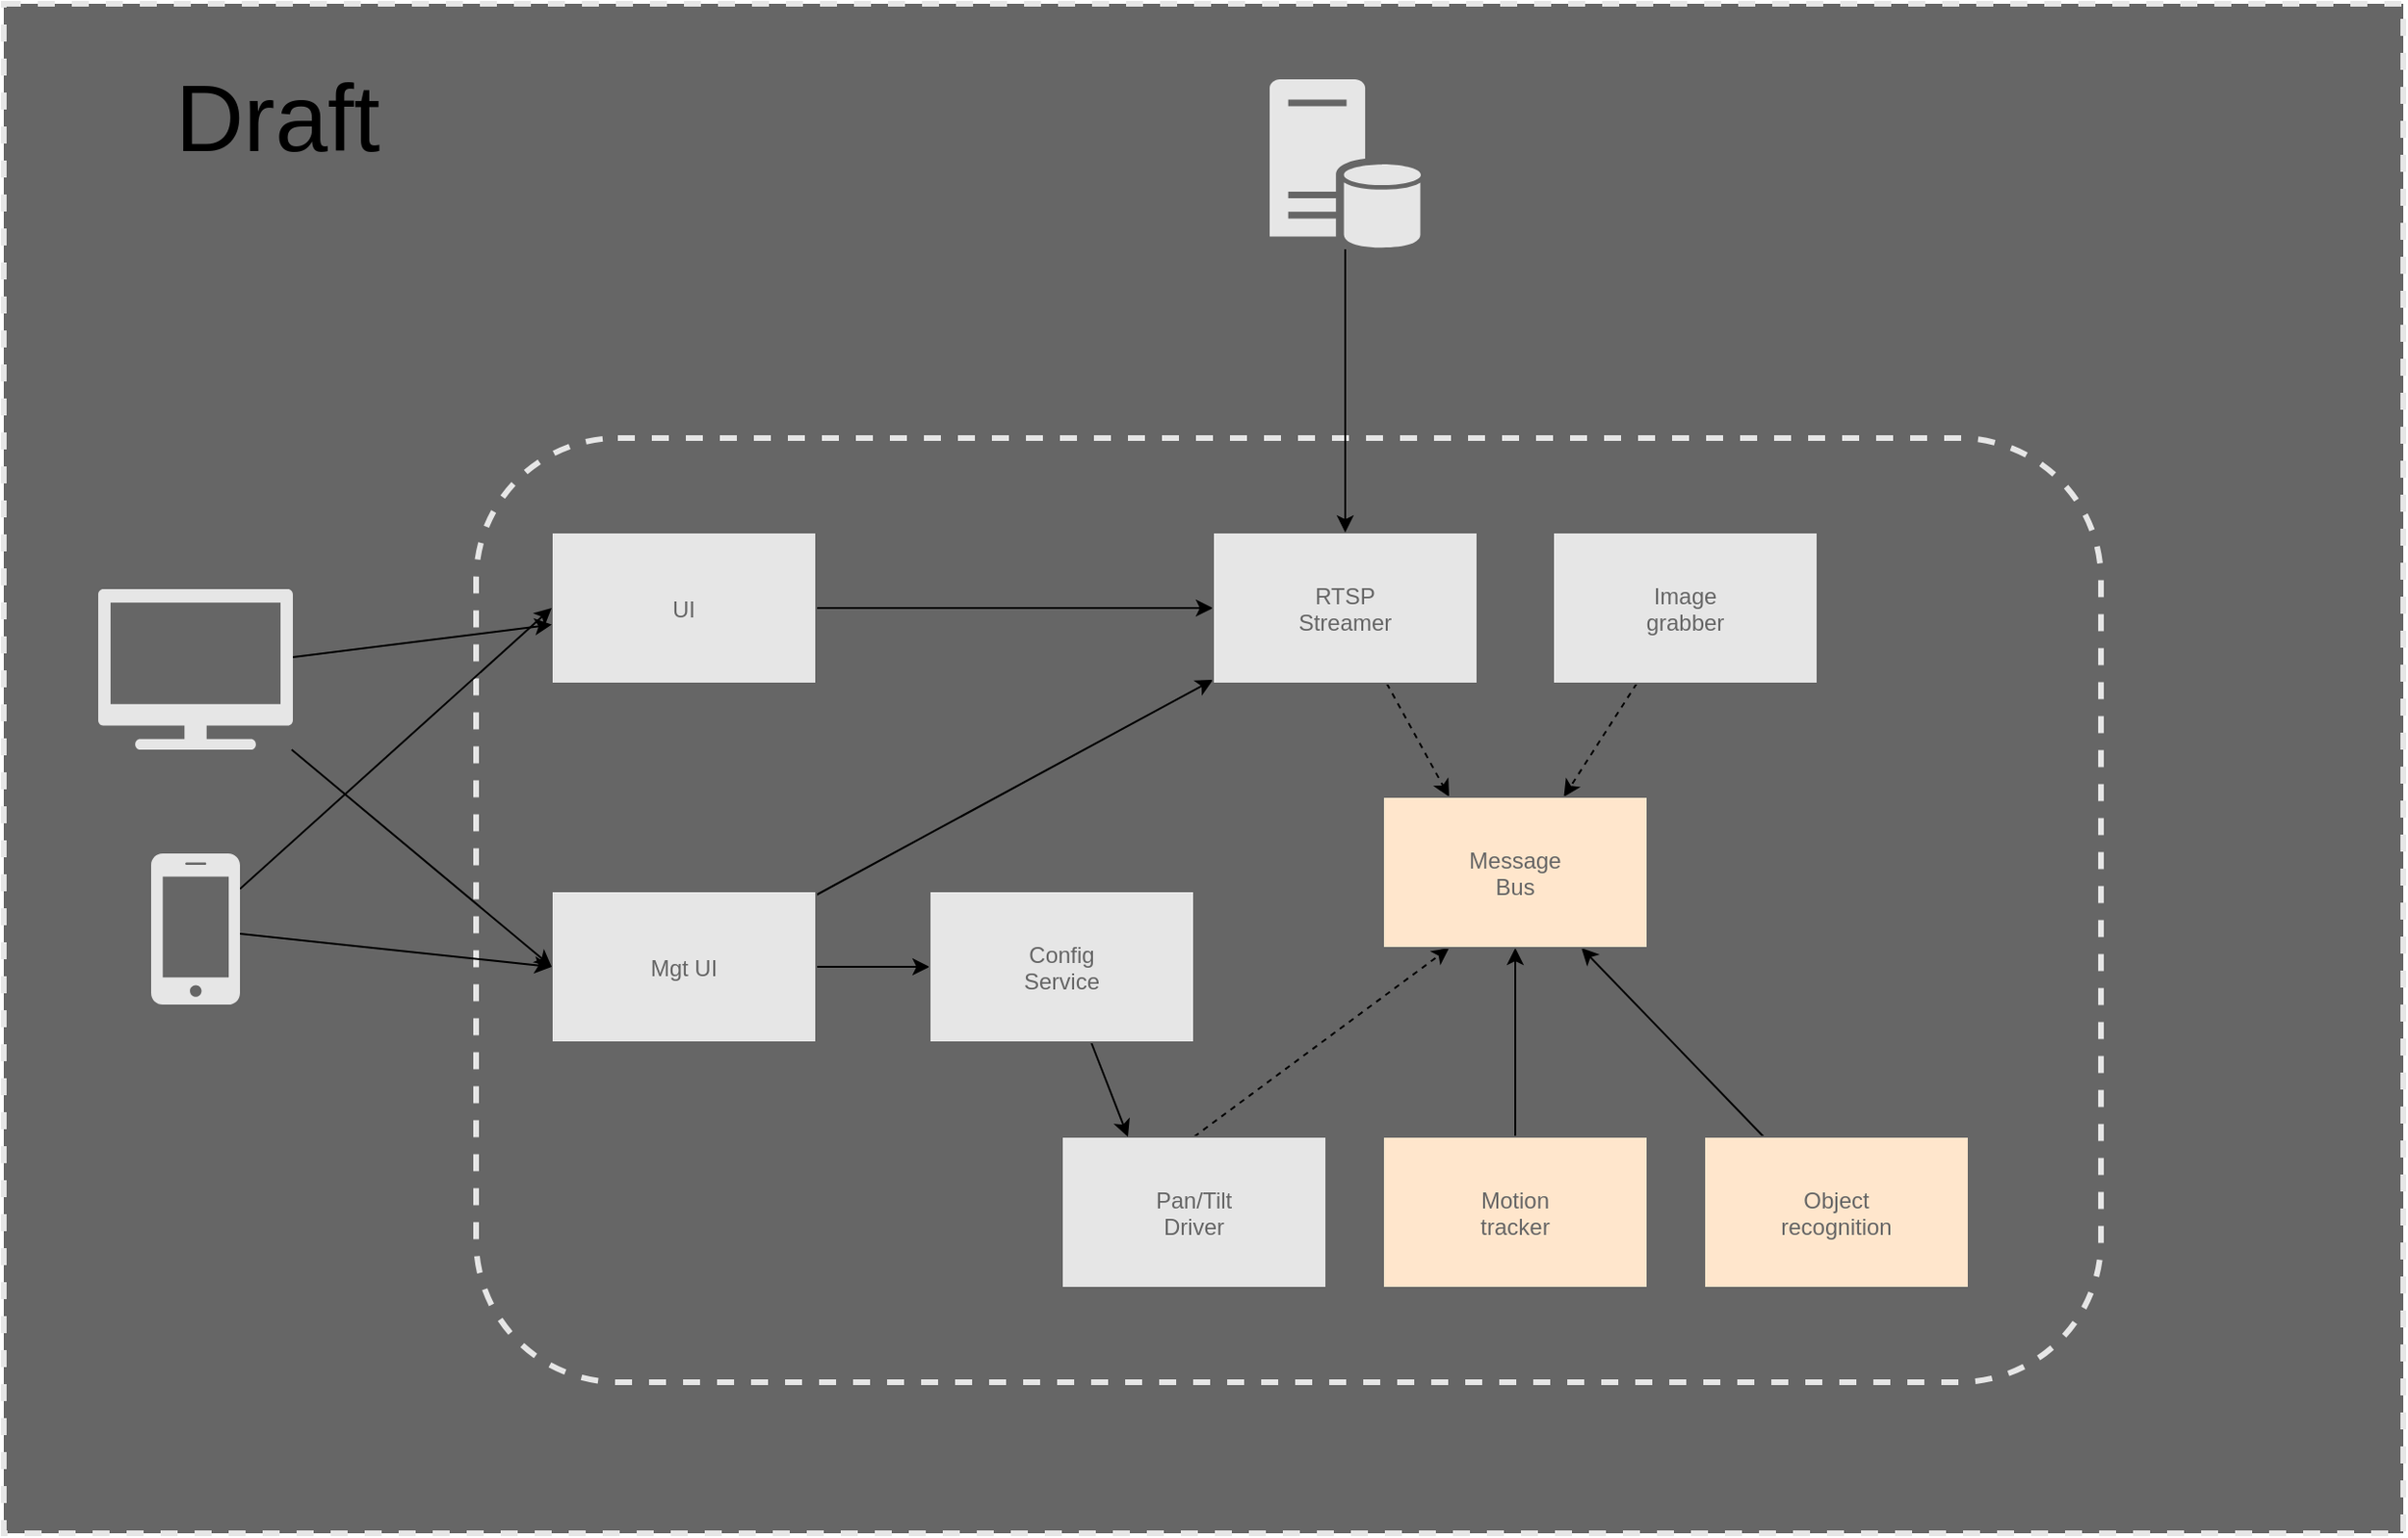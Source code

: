 <mxfile>
    <diagram id="QefyWx_RvWR07qEHtKSa" name="Page-1">
        <mxGraphModel dx="1517" dy="969" grid="1" gridSize="10" guides="1" tooltips="1" connect="1" arrows="1" fold="1" page="0" pageScale="1" pageWidth="1200" pageHeight="1920" math="0" shadow="0">
            <root>
                <mxCell id="0"/>
                <mxCell id="1" parent="0"/>
                <mxCell id="30" value="" style="rounded=0;whiteSpace=wrap;html=1;dashed=1;strokeColor=#E6E6E6;strokeWidth=3;fontColor=#666666;fillColor=#666666;" parent="1" vertex="1">
                    <mxGeometry y="-130" width="1270" height="810" as="geometry"/>
                </mxCell>
                <mxCell id="21" value="" style="rounded=1;whiteSpace=wrap;html=1;fontColor=#666666;fillColor=none;dashed=1;perimeterSpacing=3;strokeWidth=3;strokeColor=#E6E6E6;" parent="1" vertex="1">
                    <mxGeometry x="250" y="100" width="860" height="500" as="geometry"/>
                </mxCell>
                <mxCell id="20" style="edgeStyle=none;rounded=0;jumpSize=6;orthogonalLoop=1;jettySize=auto;html=1;entryX=0;entryY=0.5;entryDx=0;entryDy=0;sourcePerimeterSpacing=0;endSize=6;targetPerimeterSpacing=0;strokeWidth=1;fontColor=#666666;" parent="1" source="3" target="6" edge="1">
                    <mxGeometry relative="1" as="geometry"/>
                </mxCell>
                <mxCell id="3" value="UI" style="fontStyle=0;strokeColor=#666666;fillColor=#E6E6E6;fontColor=#666666;" parent="1" vertex="1">
                    <mxGeometry x="290" y="150" width="140" height="80" as="geometry"/>
                </mxCell>
                <mxCell id="18" style="edgeStyle=none;rounded=0;jumpSize=6;orthogonalLoop=1;jettySize=auto;html=1;entryX=0;entryY=0.5;entryDx=0;entryDy=0;sourcePerimeterSpacing=0;endSize=6;targetPerimeterSpacing=0;strokeWidth=1;fontColor=#666666;" parent="1" source="4" target="17" edge="1">
                    <mxGeometry relative="1" as="geometry"/>
                </mxCell>
                <mxCell id="31" style="edgeStyle=none;rounded=0;jumpSize=6;orthogonalLoop=1;jettySize=auto;html=1;sourcePerimeterSpacing=0;endSize=6;targetPerimeterSpacing=0;strokeWidth=1;fontColor=#666666;" parent="1" source="4" target="6" edge="1">
                    <mxGeometry relative="1" as="geometry"/>
                </mxCell>
                <mxCell id="4" value="Mgt UI" style="fontStyle=0;strokeColor=#666666;fillColor=#E6E6E6;fontColor=#666666;" parent="1" vertex="1">
                    <mxGeometry x="290" y="340" width="140" height="80" as="geometry"/>
                </mxCell>
                <mxCell id="13" style="edgeStyle=none;rounded=0;orthogonalLoop=1;jettySize=auto;html=1;entryX=0.25;entryY=0;entryDx=0;entryDy=0;fontColor=#666666;dashed=1;strokeWidth=1;sourcePerimeterSpacing=0;targetPerimeterSpacing=0;endSize=6;jumpSize=6;" parent="1" source="6" target="11" edge="1">
                    <mxGeometry relative="1" as="geometry"/>
                </mxCell>
                <mxCell id="6" value="RTSP&#10;Streamer" style="fontStyle=0;strokeColor=#666666;fillColor=#E6E6E6;fontColor=#666666;" parent="1" vertex="1">
                    <mxGeometry x="640" y="150" width="140" height="80" as="geometry"/>
                </mxCell>
                <mxCell id="14" style="edgeStyle=none;rounded=0;orthogonalLoop=1;jettySize=auto;html=1;entryX=0.75;entryY=1;entryDx=0;entryDy=0;fontColor=#666666;" parent="1" source="7" target="11" edge="1">
                    <mxGeometry relative="1" as="geometry"/>
                </mxCell>
                <mxCell id="7" value="Object&#10;recognition" style="fontStyle=0;strokeColor=#666666;fontColor=#666666;fillColor=#FFE6CC;" parent="1" vertex="1">
                    <mxGeometry x="900" y="470" width="140" height="80" as="geometry"/>
                </mxCell>
                <mxCell id="15" style="edgeStyle=none;rounded=0;orthogonalLoop=1;jettySize=auto;html=1;entryX=0.5;entryY=1;entryDx=0;entryDy=0;fontColor=#666666;" parent="1" source="8" target="11" edge="1">
                    <mxGeometry relative="1" as="geometry"/>
                </mxCell>
                <mxCell id="8" value="Motion&#10;tracker" style="fontStyle=0;strokeColor=#666666;fontColor=#666666;fillColor=#FFE6CC;" parent="1" vertex="1">
                    <mxGeometry x="730" y="470" width="140" height="80" as="geometry"/>
                </mxCell>
                <mxCell id="12" style="rounded=0;orthogonalLoop=1;jettySize=auto;html=1;fontColor=#666666;dashed=1;strokeWidth=1;sourcePerimeterSpacing=0;targetPerimeterSpacing=0;endSize=6;jumpSize=6;" parent="1" source="9" target="11" edge="1">
                    <mxGeometry relative="1" as="geometry"/>
                </mxCell>
                <mxCell id="9" value="Image&#10;grabber" style="fontStyle=0;strokeColor=#666666;fillColor=#E6E6E6;fontColor=#666666;" parent="1" vertex="1">
                    <mxGeometry x="820" y="150" width="140" height="80" as="geometry"/>
                </mxCell>
                <mxCell id="16" style="edgeStyle=none;rounded=0;orthogonalLoop=1;jettySize=auto;html=1;exitX=0.5;exitY=0;exitDx=0;exitDy=0;entryX=0.25;entryY=1;entryDx=0;entryDy=0;fontColor=#666666;dashed=1;" parent="1" source="10" target="11" edge="1">
                    <mxGeometry relative="1" as="geometry"/>
                </mxCell>
                <mxCell id="10" value="Pan/Tilt&#10;Driver" style="fontStyle=0;strokeColor=#666666;fillColor=#E6E6E6;fontColor=#666666;" parent="1" vertex="1">
                    <mxGeometry x="560" y="470" width="140" height="80" as="geometry"/>
                </mxCell>
                <mxCell id="11" value="Message&#10;Bus" style="fontStyle=0;strokeColor=#666666;fontColor=#666666;fillColor=#FFE6CC;" parent="1" vertex="1">
                    <mxGeometry x="730" y="290" width="140" height="80" as="geometry"/>
                </mxCell>
                <mxCell id="19" style="edgeStyle=none;rounded=0;jumpSize=6;orthogonalLoop=1;jettySize=auto;html=1;entryX=0.25;entryY=0;entryDx=0;entryDy=0;sourcePerimeterSpacing=0;endSize=6;targetPerimeterSpacing=0;strokeWidth=1;fontColor=#666666;" parent="1" source="17" target="10" edge="1">
                    <mxGeometry relative="1" as="geometry"/>
                </mxCell>
                <mxCell id="17" value="Config&#10;Service" style="fontStyle=0;strokeColor=#666666;fillColor=#E6E6E6;fontColor=#666666;" parent="1" vertex="1">
                    <mxGeometry x="490" y="340" width="140" height="80" as="geometry"/>
                </mxCell>
                <mxCell id="29" style="edgeStyle=none;rounded=0;jumpSize=6;orthogonalLoop=1;jettySize=auto;html=1;sourcePerimeterSpacing=0;endSize=6;targetPerimeterSpacing=0;strokeWidth=1;fontColor=#666666;" parent="1" source="22" target="6" edge="1">
                    <mxGeometry relative="1" as="geometry"/>
                </mxCell>
                <mxCell id="22" value="" style="shadow=0;dashed=0;html=1;strokeColor=none;labelPosition=center;verticalLabelPosition=bottom;verticalAlign=top;outlineConnect=0;align=center;shape=mxgraph.office.databases.database_server;fontColor=#666666;fillColor=#E6E6E6;" parent="1" vertex="1">
                    <mxGeometry x="670" y="-90" width="80" height="90" as="geometry"/>
                </mxCell>
                <mxCell id="26" style="edgeStyle=none;rounded=0;jumpSize=6;orthogonalLoop=1;jettySize=auto;html=1;entryX=0;entryY=0.5;entryDx=0;entryDy=0;sourcePerimeterSpacing=0;endSize=6;targetPerimeterSpacing=0;strokeWidth=1;fontColor=#666666;" parent="1" source="23" target="3" edge="1">
                    <mxGeometry relative="1" as="geometry"/>
                </mxCell>
                <mxCell id="27" style="edgeStyle=none;rounded=0;jumpSize=6;orthogonalLoop=1;jettySize=auto;html=1;entryX=0;entryY=0.5;entryDx=0;entryDy=0;sourcePerimeterSpacing=0;endSize=6;targetPerimeterSpacing=0;strokeWidth=1;fontColor=#666666;" parent="1" source="23" target="4" edge="1">
                    <mxGeometry relative="1" as="geometry"/>
                </mxCell>
                <mxCell id="23" value="" style="pointerEvents=1;shadow=0;dashed=0;html=1;strokeColor=none;labelPosition=center;verticalLabelPosition=bottom;verticalAlign=top;outlineConnect=0;align=center;shape=mxgraph.office.devices.cell_phone_iphone_proportional;fontColor=#666666;fillColor=#E6E6E6;" parent="1" vertex="1">
                    <mxGeometry x="78" y="320" width="47" height="80" as="geometry"/>
                </mxCell>
                <mxCell id="25" style="edgeStyle=none;rounded=0;jumpSize=6;orthogonalLoop=1;jettySize=auto;html=1;sourcePerimeterSpacing=0;endSize=6;targetPerimeterSpacing=0;strokeWidth=1;fontColor=#666666;" parent="1" source="24" target="3" edge="1">
                    <mxGeometry relative="1" as="geometry">
                        <mxPoint x="-70" y="310" as="targetPoint"/>
                    </mxGeometry>
                </mxCell>
                <mxCell id="28" style="edgeStyle=none;rounded=0;jumpSize=6;orthogonalLoop=1;jettySize=auto;html=1;entryX=0;entryY=0.5;entryDx=0;entryDy=0;sourcePerimeterSpacing=0;endSize=6;targetPerimeterSpacing=0;strokeWidth=1;fontColor=#666666;" parent="1" source="24" target="4" edge="1">
                    <mxGeometry relative="1" as="geometry"/>
                </mxCell>
                <mxCell id="24" value="" style="pointerEvents=1;shadow=0;dashed=0;html=1;strokeColor=none;labelPosition=center;verticalLabelPosition=bottom;verticalAlign=top;outlineConnect=0;align=center;shape=mxgraph.office.devices.tv;fontColor=#666666;fillColor=#E6E6E6;" parent="1" vertex="1">
                    <mxGeometry x="50" y="180" width="103" height="85" as="geometry"/>
                </mxCell>
                <mxCell id="32" value="Draft" style="text;html=1;strokeColor=none;fillColor=none;align=center;verticalAlign=middle;whiteSpace=wrap;rounded=0;fontSize=50;" vertex="1" parent="1">
                    <mxGeometry x="125" y="-80" width="40" height="20" as="geometry"/>
                </mxCell>
            </root>
        </mxGraphModel>
    </diagram>
</mxfile>